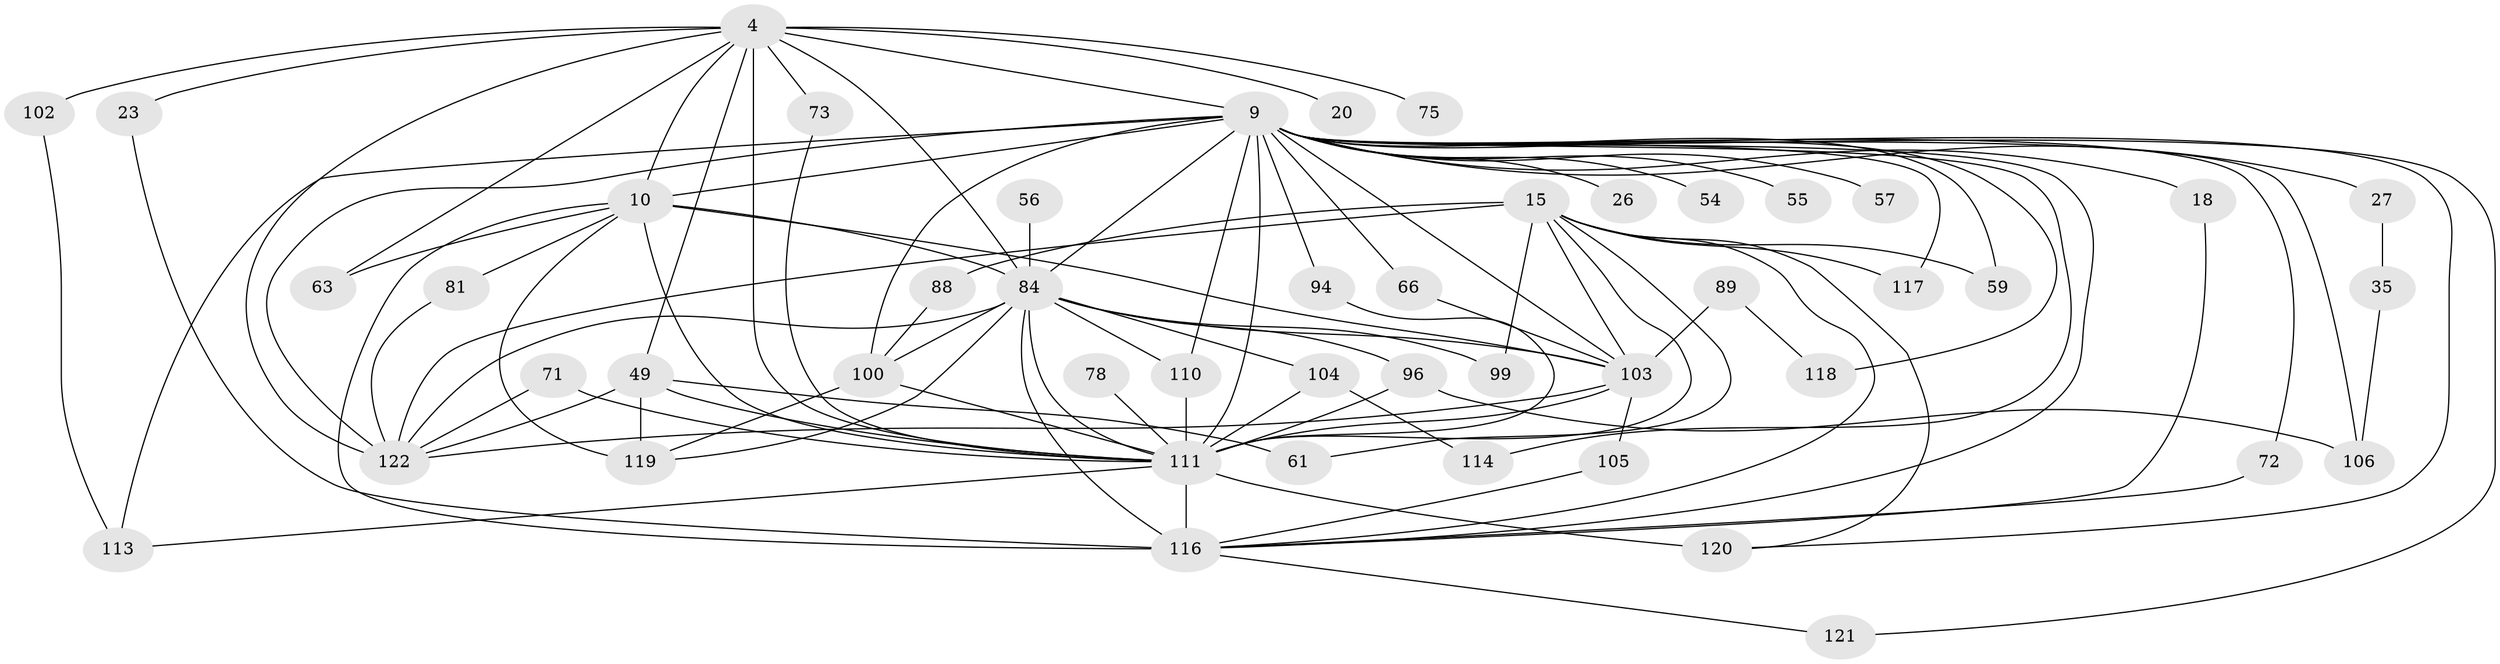 // original degree distribution, {21: 0.00819672131147541, 14: 0.00819672131147541, 29: 0.00819672131147541, 16: 0.01639344262295082, 22: 0.00819672131147541, 24: 0.00819672131147541, 12: 0.00819672131147541, 25: 0.00819672131147541, 23: 0.00819672131147541, 3: 0.23770491803278687, 7: 0.01639344262295082, 17: 0.00819672131147541, 6: 0.040983606557377046, 5: 0.06557377049180328, 2: 0.4918032786885246, 4: 0.05737704918032787}
// Generated by graph-tools (version 1.1) at 2025/46/03/04/25 21:46:22]
// undirected, 48 vertices, 100 edges
graph export_dot {
graph [start="1"]
  node [color=gray90,style=filled];
  4 [super="+2"];
  9 [super="+1+8"];
  10 [super="+7"];
  15 [super="+13"];
  18;
  20;
  23;
  26;
  27;
  35;
  49 [super="+25"];
  54;
  55;
  56;
  57;
  59;
  61;
  63;
  66;
  71;
  72;
  73;
  75;
  78;
  81;
  84 [super="+67+53"];
  88;
  89;
  94;
  96 [super="+58+86"];
  99;
  100 [super="+90"];
  102;
  103 [super="+69+85+48+33"];
  104 [super="+28"];
  105;
  106 [super="+30"];
  110 [super="+109"];
  111 [super="+64+107+98+6"];
  113 [super="+97"];
  114;
  116 [super="+92+93+112"];
  117;
  118;
  119 [super="+80+70"];
  120 [super="+76"];
  121;
  122 [super="+115+51"];
  4 -- 9 [weight=6];
  4 -- 10 [weight=4];
  4 -- 20 [weight=2];
  4 -- 23 [weight=2];
  4 -- 63;
  4 -- 73;
  4 -- 75 [weight=2];
  4 -- 102;
  4 -- 49;
  4 -- 111 [weight=5];
  4 -- 84 [weight=2];
  4 -- 122;
  9 -- 10 [weight=6];
  9 -- 18 [weight=2];
  9 -- 26 [weight=2];
  9 -- 54 [weight=2];
  9 -- 55 [weight=2];
  9 -- 57 [weight=2];
  9 -- 59;
  9 -- 72;
  9 -- 117;
  9 -- 27 [weight=2];
  9 -- 121;
  9 -- 113 [weight=2];
  9 -- 66;
  9 -- 84 [weight=6];
  9 -- 94;
  9 -- 106 [weight=2];
  9 -- 111 [weight=12];
  9 -- 114;
  9 -- 118;
  9 -- 100;
  9 -- 122;
  9 -- 110 [weight=2];
  9 -- 116;
  9 -- 103 [weight=2];
  9 -- 120;
  10 -- 63;
  10 -- 119 [weight=2];
  10 -- 81;
  10 -- 111 [weight=5];
  10 -- 84 [weight=3];
  10 -- 103 [weight=3];
  10 -- 116;
  15 -- 88;
  15 -- 99;
  15 -- 116 [weight=3];
  15 -- 117;
  15 -- 120;
  15 -- 59;
  15 -- 61;
  15 -- 111 [weight=3];
  15 -- 122 [weight=4];
  15 -- 103;
  18 -- 116;
  23 -- 116;
  27 -- 35;
  35 -- 106;
  49 -- 61;
  49 -- 111 [weight=3];
  49 -- 122;
  49 -- 119;
  56 -- 84;
  66 -- 103;
  71 -- 111;
  71 -- 122;
  72 -- 116;
  73 -- 111;
  78 -- 111 [weight=2];
  81 -- 122;
  84 -- 104;
  84 -- 96 [weight=3];
  84 -- 99;
  84 -- 116 [weight=6];
  84 -- 100 [weight=2];
  84 -- 103;
  84 -- 111 [weight=4];
  84 -- 122 [weight=2];
  84 -- 110;
  84 -- 119;
  88 -- 100;
  89 -- 118;
  89 -- 103 [weight=2];
  94 -- 111;
  96 -- 106 [weight=2];
  96 -- 111;
  100 -- 119;
  100 -- 111 [weight=3];
  102 -- 113;
  103 -- 111 [weight=4];
  103 -- 122;
  103 -- 105;
  104 -- 114;
  104 -- 111 [weight=3];
  105 -- 116;
  110 -- 111 [weight=2];
  111 -- 113;
  111 -- 116;
  111 -- 120 [weight=2];
  116 -- 121;
}
